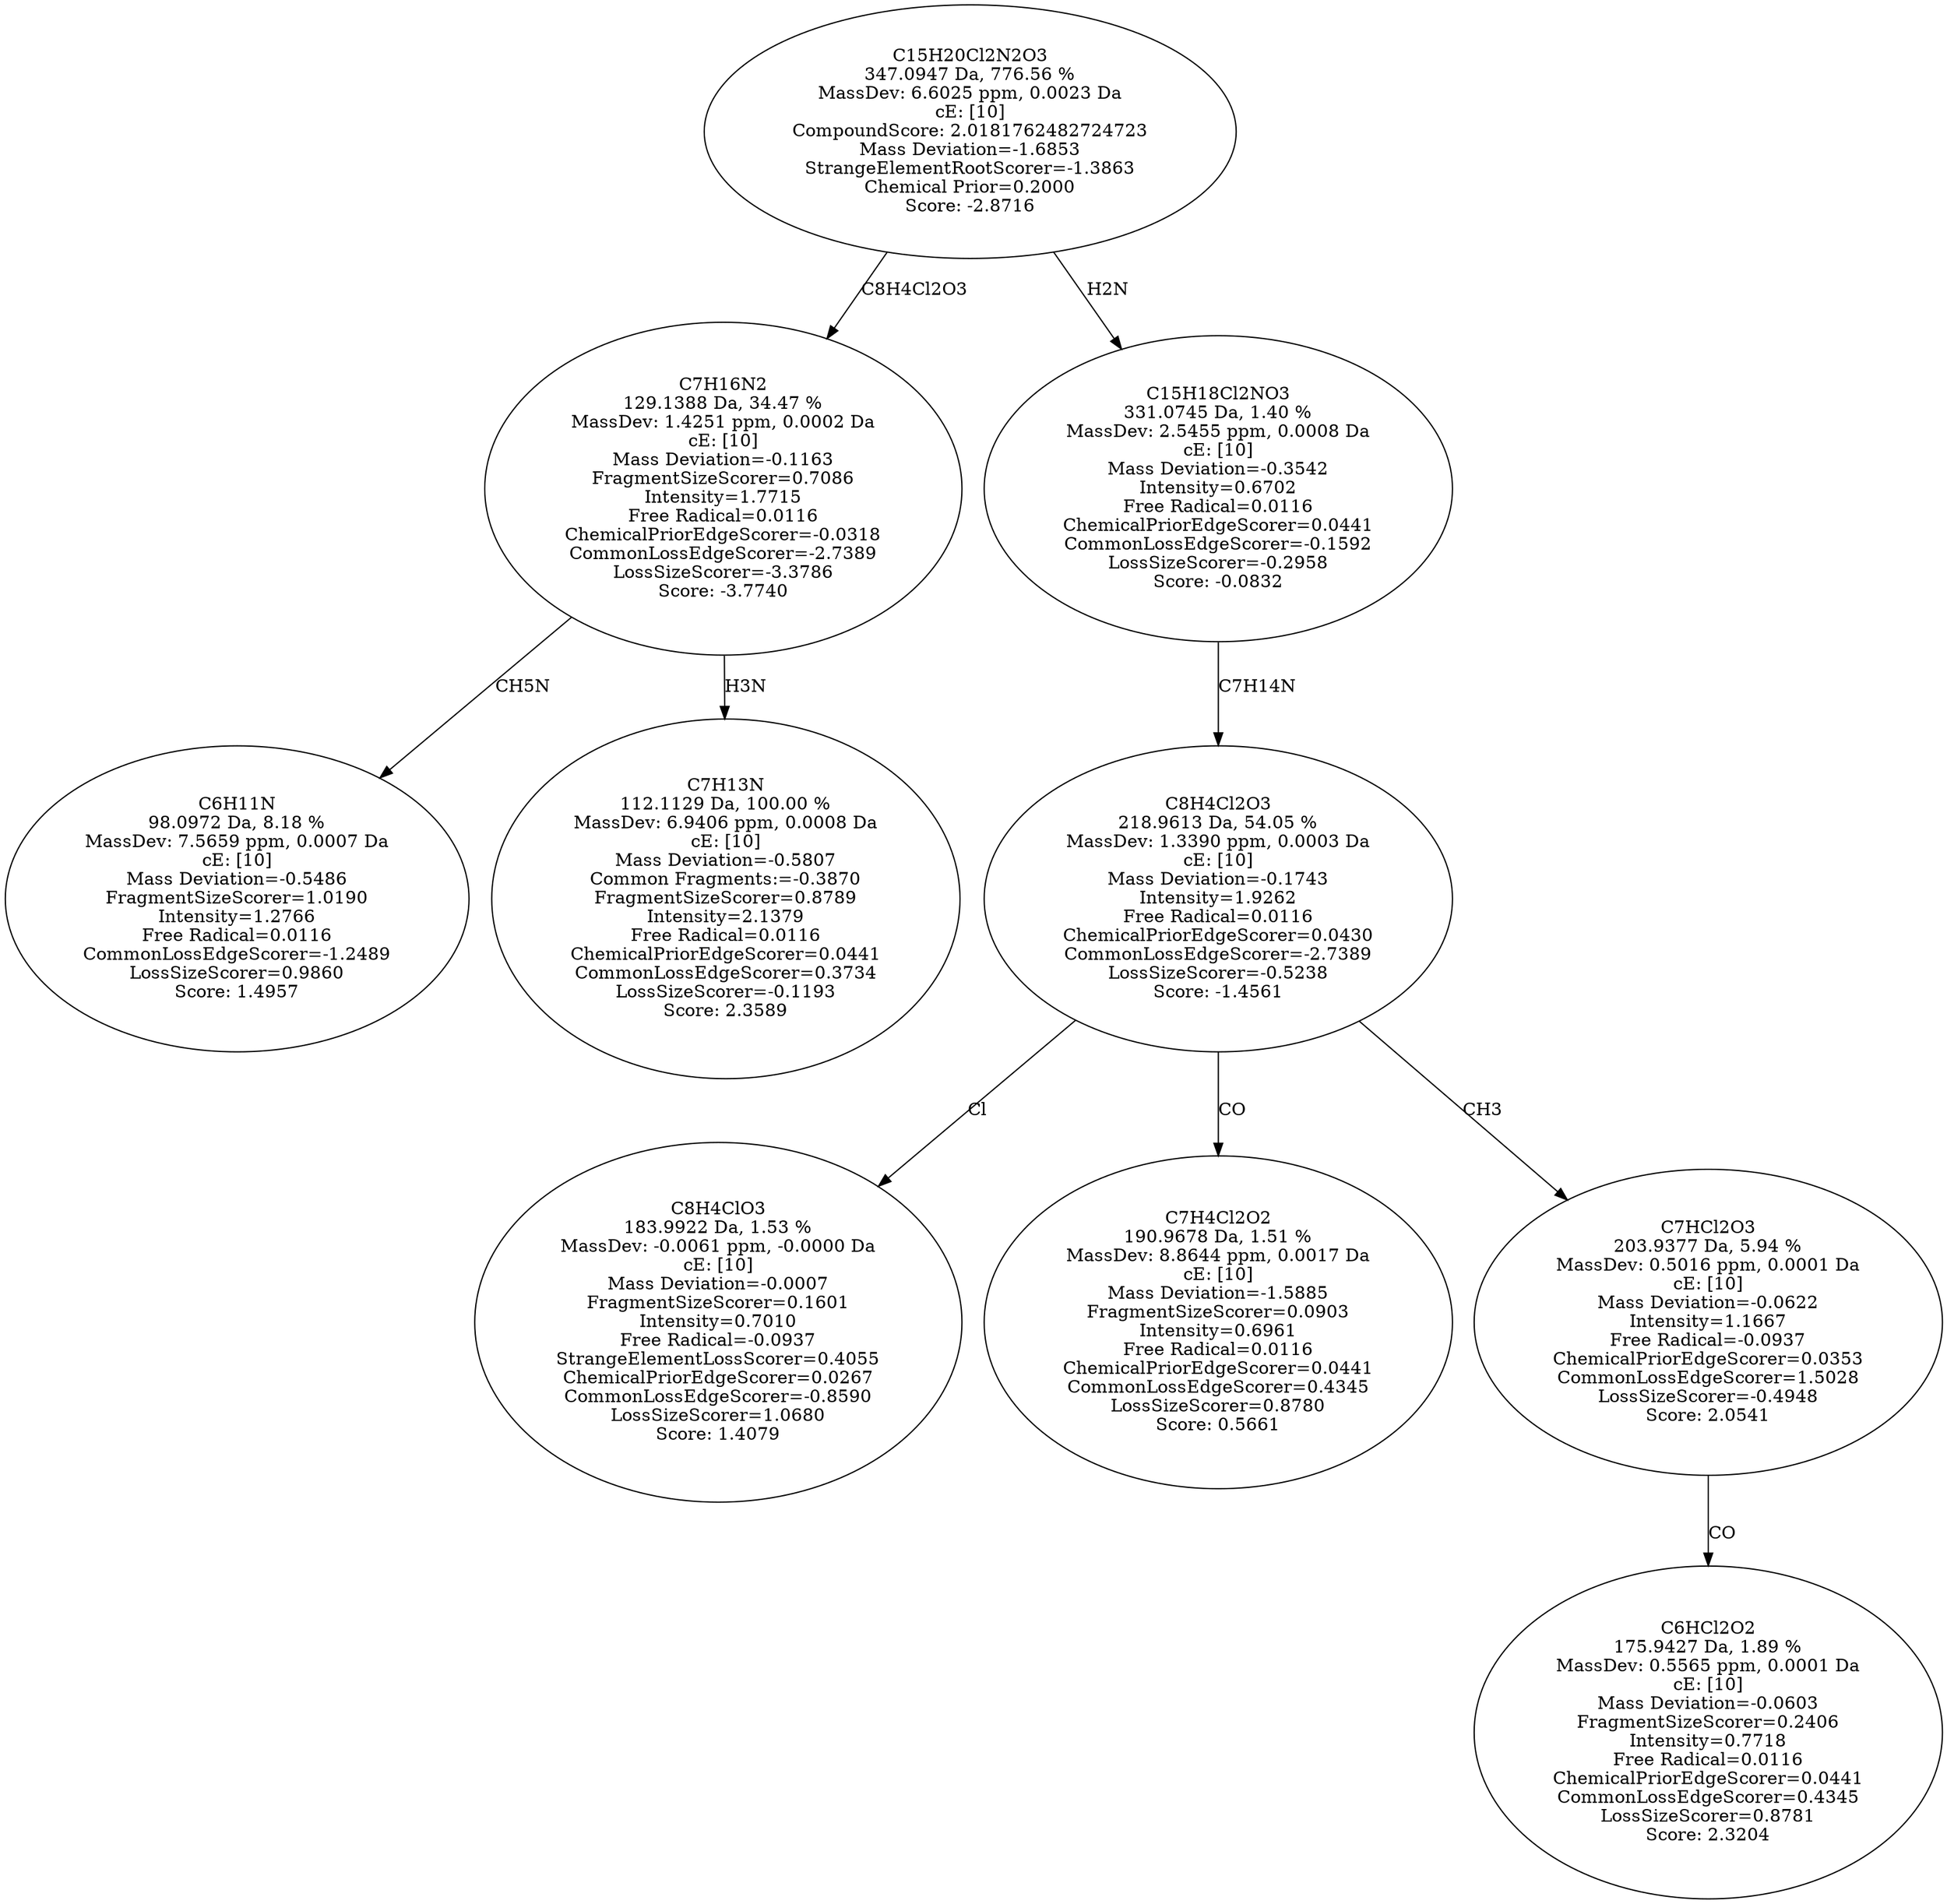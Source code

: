 strict digraph {
v1 [label="C6H11N\n98.0972 Da, 8.18 %\nMassDev: 7.5659 ppm, 0.0007 Da\ncE: [10]\nMass Deviation=-0.5486\nFragmentSizeScorer=1.0190\nIntensity=1.2766\nFree Radical=0.0116\nCommonLossEdgeScorer=-1.2489\nLossSizeScorer=0.9860\nScore: 1.4957"];
v2 [label="C7H13N\n112.1129 Da, 100.00 %\nMassDev: 6.9406 ppm, 0.0008 Da\ncE: [10]\nMass Deviation=-0.5807\nCommon Fragments:=-0.3870\nFragmentSizeScorer=0.8789\nIntensity=2.1379\nFree Radical=0.0116\nChemicalPriorEdgeScorer=0.0441\nCommonLossEdgeScorer=0.3734\nLossSizeScorer=-0.1193\nScore: 2.3589"];
v3 [label="C7H16N2\n129.1388 Da, 34.47 %\nMassDev: 1.4251 ppm, 0.0002 Da\ncE: [10]\nMass Deviation=-0.1163\nFragmentSizeScorer=0.7086\nIntensity=1.7715\nFree Radical=0.0116\nChemicalPriorEdgeScorer=-0.0318\nCommonLossEdgeScorer=-2.7389\nLossSizeScorer=-3.3786\nScore: -3.7740"];
v4 [label="C8H4ClO3\n183.9922 Da, 1.53 %\nMassDev: -0.0061 ppm, -0.0000 Da\ncE: [10]\nMass Deviation=-0.0007\nFragmentSizeScorer=0.1601\nIntensity=0.7010\nFree Radical=-0.0937\nStrangeElementLossScorer=0.4055\nChemicalPriorEdgeScorer=0.0267\nCommonLossEdgeScorer=-0.8590\nLossSizeScorer=1.0680\nScore: 1.4079"];
v5 [label="C7H4Cl2O2\n190.9678 Da, 1.51 %\nMassDev: 8.8644 ppm, 0.0017 Da\ncE: [10]\nMass Deviation=-1.5885\nFragmentSizeScorer=0.0903\nIntensity=0.6961\nFree Radical=0.0116\nChemicalPriorEdgeScorer=0.0441\nCommonLossEdgeScorer=0.4345\nLossSizeScorer=0.8780\nScore: 0.5661"];
v6 [label="C6HCl2O2\n175.9427 Da, 1.89 %\nMassDev: 0.5565 ppm, 0.0001 Da\ncE: [10]\nMass Deviation=-0.0603\nFragmentSizeScorer=0.2406\nIntensity=0.7718\nFree Radical=0.0116\nChemicalPriorEdgeScorer=0.0441\nCommonLossEdgeScorer=0.4345\nLossSizeScorer=0.8781\nScore: 2.3204"];
v7 [label="C7HCl2O3\n203.9377 Da, 5.94 %\nMassDev: 0.5016 ppm, 0.0001 Da\ncE: [10]\nMass Deviation=-0.0622\nIntensity=1.1667\nFree Radical=-0.0937\nChemicalPriorEdgeScorer=0.0353\nCommonLossEdgeScorer=1.5028\nLossSizeScorer=-0.4948\nScore: 2.0541"];
v8 [label="C8H4Cl2O3\n218.9613 Da, 54.05 %\nMassDev: 1.3390 ppm, 0.0003 Da\ncE: [10]\nMass Deviation=-0.1743\nIntensity=1.9262\nFree Radical=0.0116\nChemicalPriorEdgeScorer=0.0430\nCommonLossEdgeScorer=-2.7389\nLossSizeScorer=-0.5238\nScore: -1.4561"];
v9 [label="C15H18Cl2NO3\n331.0745 Da, 1.40 %\nMassDev: 2.5455 ppm, 0.0008 Da\ncE: [10]\nMass Deviation=-0.3542\nIntensity=0.6702\nFree Radical=0.0116\nChemicalPriorEdgeScorer=0.0441\nCommonLossEdgeScorer=-0.1592\nLossSizeScorer=-0.2958\nScore: -0.0832"];
v10 [label="C15H20Cl2N2O3\n347.0947 Da, 776.56 %\nMassDev: 6.6025 ppm, 0.0023 Da\ncE: [10]\nCompoundScore: 2.0181762482724723\nMass Deviation=-1.6853\nStrangeElementRootScorer=-1.3863\nChemical Prior=0.2000\nScore: -2.8716"];
v3 -> v1 [label="CH5N"];
v3 -> v2 [label="H3N"];
v10 -> v3 [label="C8H4Cl2O3"];
v8 -> v4 [label="Cl"];
v8 -> v5 [label="CO"];
v7 -> v6 [label="CO"];
v8 -> v7 [label="CH3"];
v9 -> v8 [label="C7H14N"];
v10 -> v9 [label="H2N"];
}